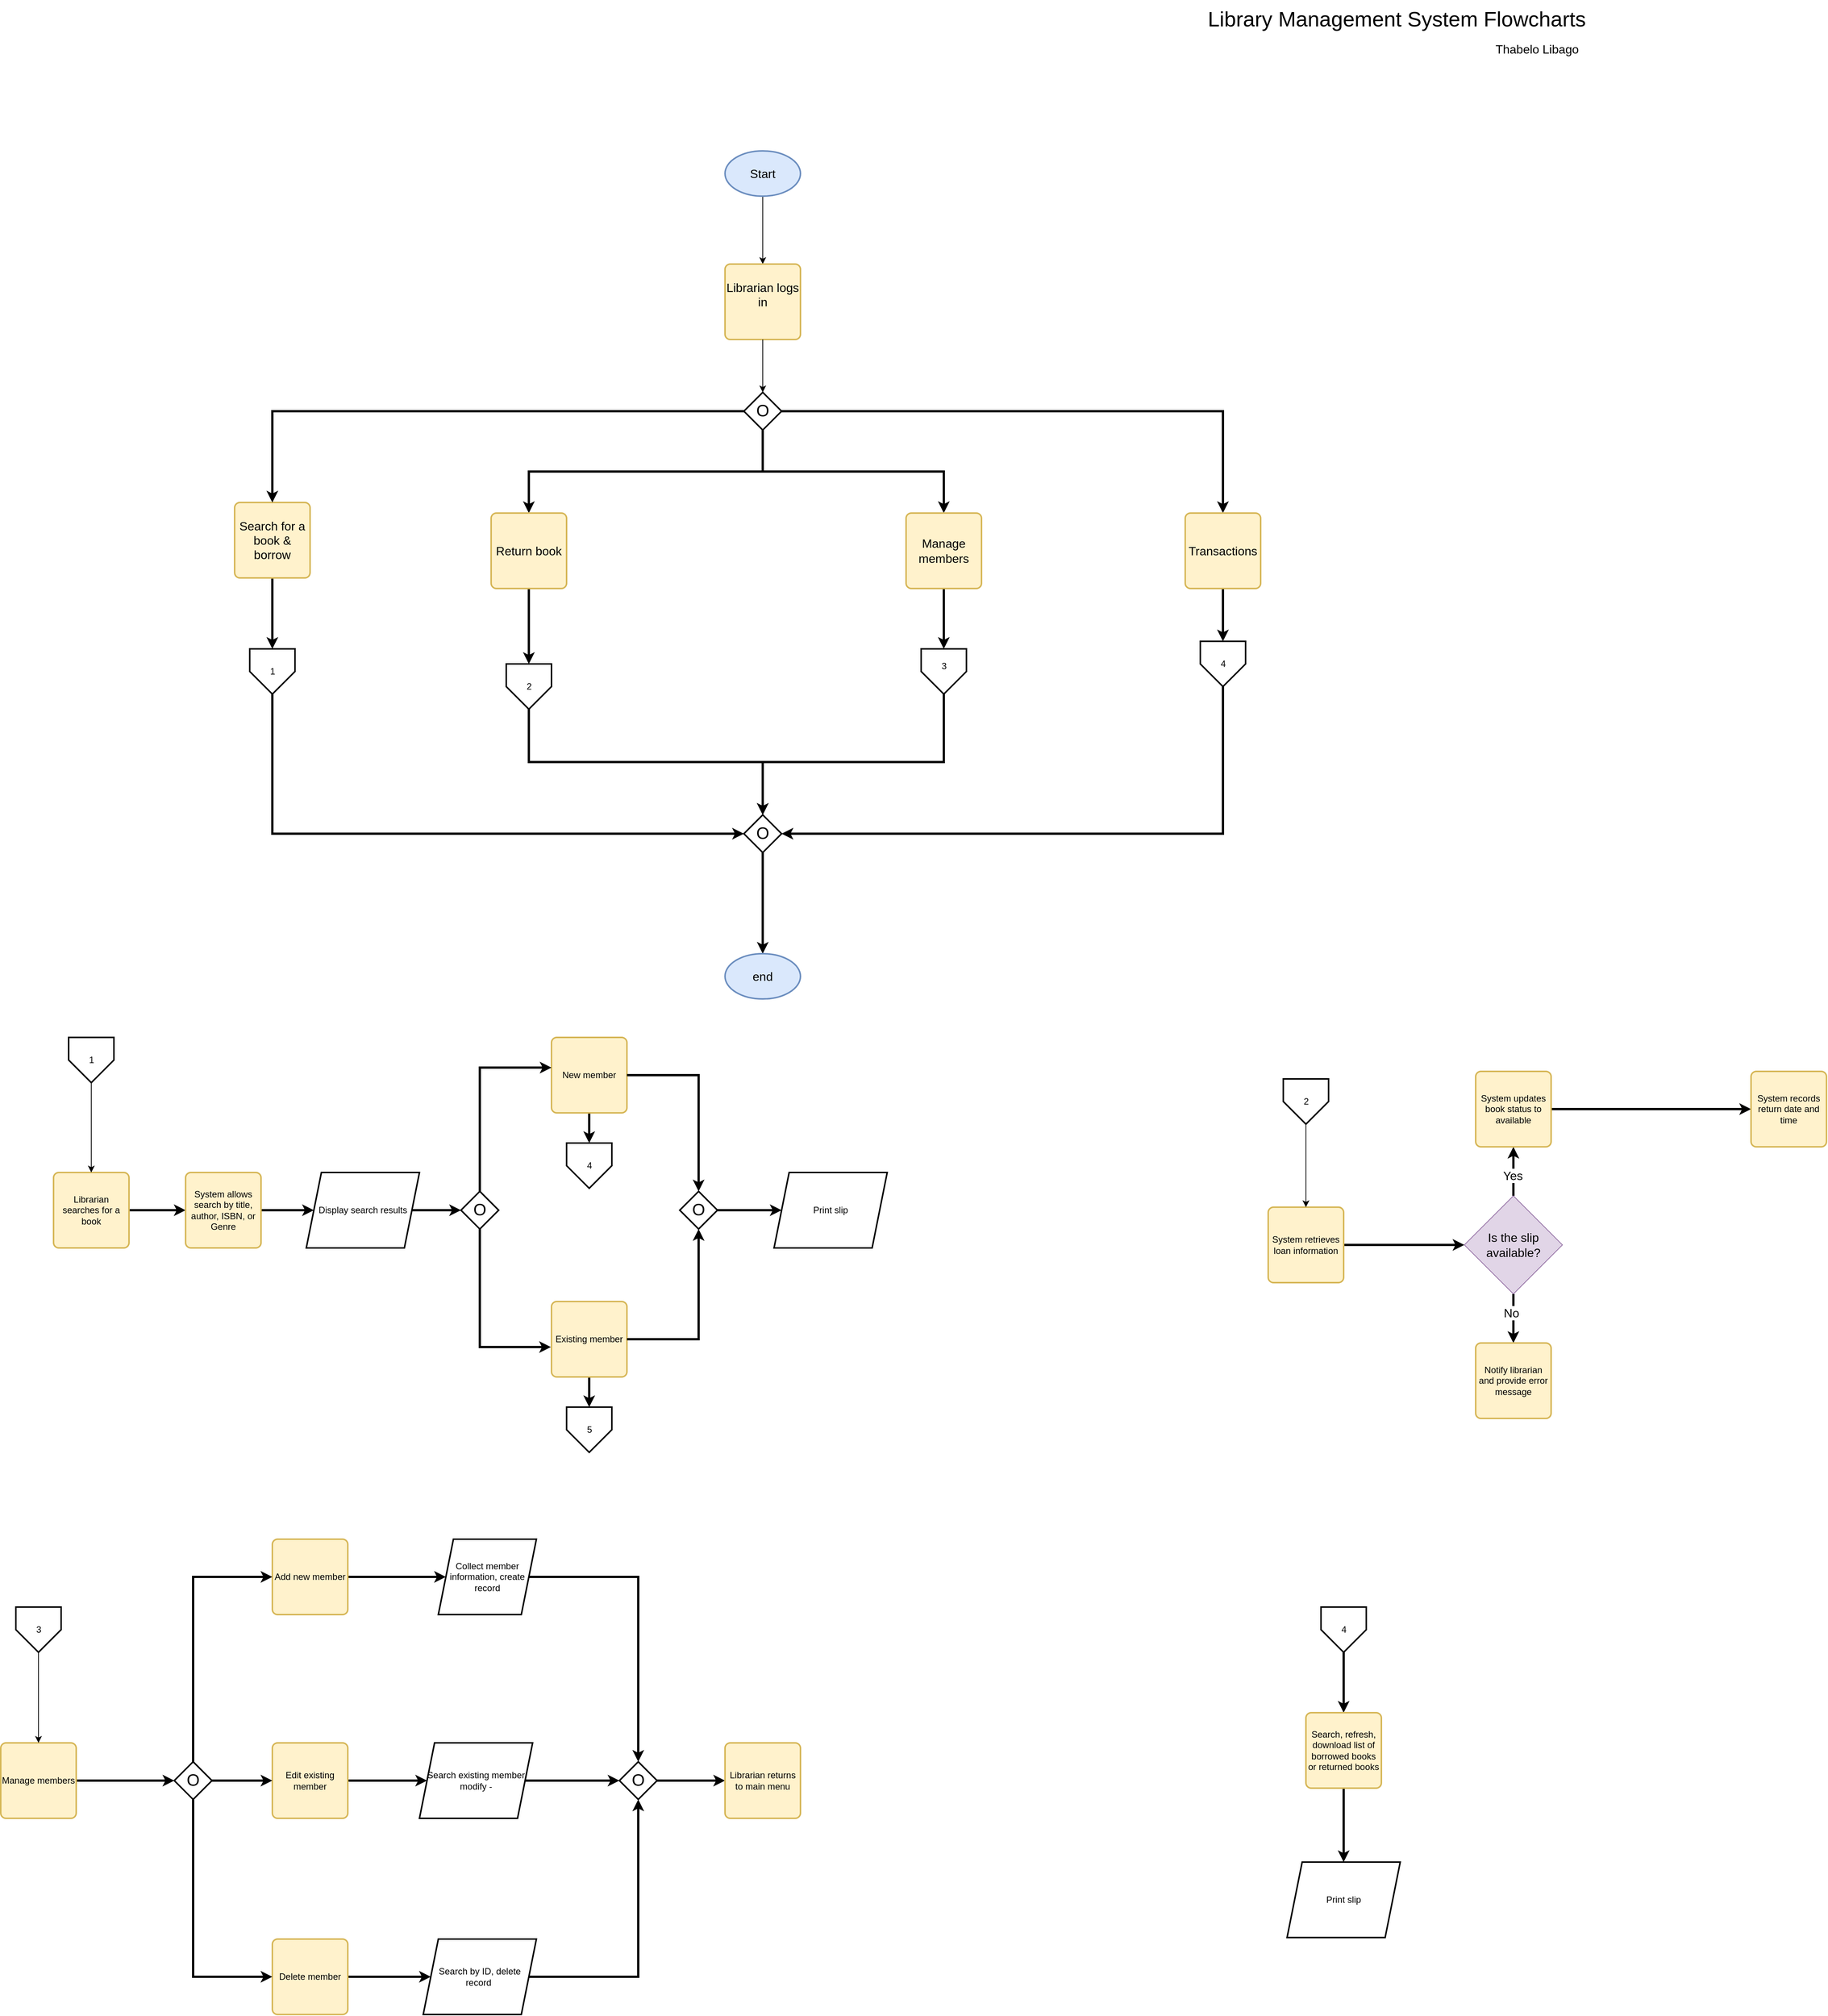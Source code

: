<mxfile version="24.7.17">
  <diagram id="6wMwrOdX8_U5YOTimrak" name="Page-1">
    <mxGraphModel dx="4284" dy="2612" grid="1" gridSize="10" guides="1" tooltips="1" connect="1" arrows="1" fold="1" page="1" pageScale="1" pageWidth="1169" pageHeight="826" math="0" shadow="0">
      <root>
        <mxCell id="0" />
        <mxCell id="1" parent="0" />
        <mxCell id="-dill5MbkQolZMqiE5xy-1" value="&lt;font style=&quot;font-size: 28px;&quot;&gt;Library Management System Flowcharts&lt;/font&gt;" style="text;html=1;align=center;verticalAlign=middle;resizable=0;points=[];autosize=1;strokeColor=none;fillColor=none;" parent="1" vertex="1">
          <mxGeometry x="1740" y="10" width="520" height="50" as="geometry" />
        </mxCell>
        <mxCell id="-dill5MbkQolZMqiE5xy-2" value="&lt;font style=&quot;font-size: 16px;&quot;&gt;Thabelo Libago&lt;/font&gt;" style="text;html=1;align=center;verticalAlign=middle;resizable=0;points=[];autosize=1;strokeColor=none;fillColor=none;" parent="1" vertex="1">
          <mxGeometry x="2121" y="60" width="130" height="30" as="geometry" />
        </mxCell>
        <mxCell id="7udmOQiE3G0HMblS83EQ-46" style="edgeStyle=orthogonalEdgeStyle;rounded=0;orthogonalLoop=1;jettySize=auto;html=1;exitX=0.5;exitY=1;exitDx=0;exitDy=0;entryX=0.5;entryY=0;entryDx=0;entryDy=0;strokeWidth=3;" parent="1" source="-dill5MbkQolZMqiE5xy-4" target="7udmOQiE3G0HMblS83EQ-42" edge="1">
          <mxGeometry relative="1" as="geometry" />
        </mxCell>
        <mxCell id="-dill5MbkQolZMqiE5xy-4" value="&lt;font style=&quot;font-size: 16px;&quot;&gt;Search for a book &amp;amp; borrow&lt;/font&gt;" style="rounded=1;whiteSpace=wrap;html=1;absoluteArcSize=1;arcSize=14;strokeWidth=2;fillColor=#fff2cc;strokeColor=#d6b656;" parent="1" vertex="1">
          <mxGeometry x="460" y="676" width="100" height="100" as="geometry" />
        </mxCell>
        <mxCell id="-dill5MbkQolZMqiE5xy-38" style="edgeStyle=orthogonalEdgeStyle;rounded=0;orthogonalLoop=1;jettySize=auto;html=1;exitX=1;exitY=0.5;exitDx=0;exitDy=0;entryX=0;entryY=0.5;entryDx=0;entryDy=0;strokeWidth=3;" parent="1" source="-dill5MbkQolZMqiE5xy-34" target="-dill5MbkQolZMqiE5xy-37" edge="1">
          <mxGeometry relative="1" as="geometry" />
        </mxCell>
        <mxCell id="-dill5MbkQolZMqiE5xy-34" value="System retrieves loan information" style="rounded=1;whiteSpace=wrap;html=1;absoluteArcSize=1;arcSize=14;strokeWidth=2;fillColor=#fff2cc;strokeColor=#d6b656;" parent="1" vertex="1">
          <mxGeometry x="1830" y="1610" width="100" height="100" as="geometry" />
        </mxCell>
        <mxCell id="-dill5MbkQolZMqiE5xy-42" value="" style="edgeStyle=orthogonalEdgeStyle;rounded=0;orthogonalLoop=1;jettySize=auto;html=1;strokeWidth=3;" parent="1" source="-dill5MbkQolZMqiE5xy-37" target="-dill5MbkQolZMqiE5xy-39" edge="1">
          <mxGeometry relative="1" as="geometry" />
        </mxCell>
        <mxCell id="-dill5MbkQolZMqiE5xy-43" value="&lt;font style=&quot;font-size: 16px;&quot;&gt;Yes&lt;/font&gt;" style="edgeLabel;html=1;align=center;verticalAlign=middle;resizable=0;points=[];" parent="-dill5MbkQolZMqiE5xy-42" vertex="1" connectable="0">
          <mxGeometry x="-0.147" y="1" relative="1" as="geometry">
            <mxPoint as="offset" />
          </mxGeometry>
        </mxCell>
        <mxCell id="-dill5MbkQolZMqiE5xy-48" value="" style="edgeStyle=orthogonalEdgeStyle;rounded=0;orthogonalLoop=1;jettySize=auto;html=1;strokeWidth=3;" parent="1" source="-dill5MbkQolZMqiE5xy-37" target="-dill5MbkQolZMqiE5xy-46" edge="1">
          <mxGeometry relative="1" as="geometry" />
        </mxCell>
        <mxCell id="-dill5MbkQolZMqiE5xy-50" value="&lt;font style=&quot;font-size: 16px;&quot;&gt;No&lt;/font&gt;" style="edgeLabel;html=1;align=center;verticalAlign=middle;resizable=0;points=[];" parent="-dill5MbkQolZMqiE5xy-48" vertex="1" connectable="0">
          <mxGeometry x="-0.241" y="-3" relative="1" as="geometry">
            <mxPoint as="offset" />
          </mxGeometry>
        </mxCell>
        <mxCell id="-dill5MbkQolZMqiE5xy-37" value="&lt;font style=&quot;font-size: 16px;&quot;&gt;Is the slip available?&lt;/font&gt;" style="rhombus;whiteSpace=wrap;html=1;fillColor=#e1d5e7;strokeColor=#9673a6;" parent="1" vertex="1">
          <mxGeometry x="2090" y="1595" width="130" height="130" as="geometry" />
        </mxCell>
        <mxCell id="-dill5MbkQolZMqiE5xy-47" value="" style="edgeStyle=orthogonalEdgeStyle;rounded=0;orthogonalLoop=1;jettySize=auto;html=1;strokeWidth=3;" parent="1" source="-dill5MbkQolZMqiE5xy-39" target="-dill5MbkQolZMqiE5xy-44" edge="1">
          <mxGeometry relative="1" as="geometry" />
        </mxCell>
        <mxCell id="-dill5MbkQolZMqiE5xy-39" value="System updates book status to available" style="rounded=1;whiteSpace=wrap;html=1;absoluteArcSize=1;arcSize=14;strokeWidth=2;fillColor=#fff2cc;strokeColor=#d6b656;" parent="1" vertex="1">
          <mxGeometry x="2105" y="1430" width="100" height="100" as="geometry" />
        </mxCell>
        <mxCell id="-dill5MbkQolZMqiE5xy-44" value="System records return date and time" style="rounded=1;whiteSpace=wrap;html=1;absoluteArcSize=1;arcSize=14;strokeWidth=2;fillColor=#fff2cc;strokeColor=#d6b656;" parent="1" vertex="1">
          <mxGeometry x="2470" y="1430" width="100" height="100" as="geometry" />
        </mxCell>
        <mxCell id="-dill5MbkQolZMqiE5xy-46" value="Notify librarian and provide error message" style="rounded=1;whiteSpace=wrap;html=1;absoluteArcSize=1;arcSize=14;strokeWidth=2;fillColor=#fff2cc;strokeColor=#d6b656;" parent="1" vertex="1">
          <mxGeometry x="2105" y="1790" width="100" height="100" as="geometry" />
        </mxCell>
        <mxCell id="-dill5MbkQolZMqiE5xy-69" value="" style="edgeStyle=orthogonalEdgeStyle;rounded=0;orthogonalLoop=1;jettySize=auto;html=1;strokeWidth=3;" parent="1" source="-dill5MbkQolZMqiE5xy-55" target="-dill5MbkQolZMqiE5xy-68" edge="1">
          <mxGeometry relative="1" as="geometry" />
        </mxCell>
        <mxCell id="-dill5MbkQolZMqiE5xy-55" value="Manage members" style="rounded=1;whiteSpace=wrap;html=1;absoluteArcSize=1;arcSize=14;strokeWidth=2;fillColor=#fff2cc;strokeColor=#d6b656;" parent="1" vertex="1">
          <mxGeometry x="150" y="2320" width="100" height="100" as="geometry" />
        </mxCell>
        <mxCell id="-dill5MbkQolZMqiE5xy-80" style="edgeStyle=orthogonalEdgeStyle;rounded=0;orthogonalLoop=1;jettySize=auto;html=1;exitX=1;exitY=0.5;exitDx=0;exitDy=0;strokeWidth=3;" parent="1" source="-dill5MbkQolZMqiE5xy-64" target="-dill5MbkQolZMqiE5xy-75" edge="1">
          <mxGeometry relative="1" as="geometry" />
        </mxCell>
        <mxCell id="-dill5MbkQolZMqiE5xy-64" value="Add new member" style="rounded=1;whiteSpace=wrap;html=1;absoluteArcSize=1;arcSize=14;strokeWidth=2;fillColor=#fff2cc;strokeColor=#d6b656;" parent="1" vertex="1">
          <mxGeometry x="510" y="2050" width="100" height="100" as="geometry" />
        </mxCell>
        <mxCell id="CKTM6LFui64msya6-bPx-4" value="" style="edgeStyle=orthogonalEdgeStyle;rounded=0;orthogonalLoop=1;jettySize=auto;html=1;strokeWidth=3;" parent="1" source="-dill5MbkQolZMqiE5xy-65" target="-dill5MbkQolZMqiE5xy-77" edge="1">
          <mxGeometry relative="1" as="geometry" />
        </mxCell>
        <mxCell id="-dill5MbkQolZMqiE5xy-65" value="Edit existing member" style="rounded=1;whiteSpace=wrap;html=1;absoluteArcSize=1;arcSize=14;strokeWidth=2;fillColor=#fff2cc;strokeColor=#d6b656;" parent="1" vertex="1">
          <mxGeometry x="510" y="2320" width="100" height="100" as="geometry" />
        </mxCell>
        <mxCell id="CKTM6LFui64msya6-bPx-3" value="" style="edgeStyle=orthogonalEdgeStyle;rounded=0;orthogonalLoop=1;jettySize=auto;html=1;strokeWidth=3;" parent="1" source="-dill5MbkQolZMqiE5xy-66" target="-dill5MbkQolZMqiE5xy-78" edge="1">
          <mxGeometry relative="1" as="geometry" />
        </mxCell>
        <mxCell id="-dill5MbkQolZMqiE5xy-66" value="Delete member" style="rounded=1;whiteSpace=wrap;html=1;absoluteArcSize=1;arcSize=14;strokeWidth=2;fillColor=#fff2cc;strokeColor=#d6b656;" parent="1" vertex="1">
          <mxGeometry x="510" y="2580" width="100" height="100" as="geometry" />
        </mxCell>
        <mxCell id="-dill5MbkQolZMqiE5xy-70" style="edgeStyle=orthogonalEdgeStyle;rounded=0;orthogonalLoop=1;jettySize=auto;html=1;exitX=0.5;exitY=0;exitDx=0;exitDy=0;exitPerimeter=0;entryX=0;entryY=0.5;entryDx=0;entryDy=0;strokeWidth=3;" parent="1" source="-dill5MbkQolZMqiE5xy-68" target="-dill5MbkQolZMqiE5xy-64" edge="1">
          <mxGeometry relative="1" as="geometry" />
        </mxCell>
        <mxCell id="CKTM6LFui64msya6-bPx-1" value="" style="edgeStyle=orthogonalEdgeStyle;rounded=0;orthogonalLoop=1;jettySize=auto;html=1;strokeWidth=3;" parent="1" source="-dill5MbkQolZMqiE5xy-68" target="-dill5MbkQolZMqiE5xy-65" edge="1">
          <mxGeometry relative="1" as="geometry" />
        </mxCell>
        <mxCell id="CKTM6LFui64msya6-bPx-2" style="edgeStyle=orthogonalEdgeStyle;rounded=0;orthogonalLoop=1;jettySize=auto;html=1;exitX=0.5;exitY=1;exitDx=0;exitDy=0;exitPerimeter=0;entryX=0;entryY=0.5;entryDx=0;entryDy=0;strokeWidth=3;" parent="1" source="-dill5MbkQolZMqiE5xy-68" target="-dill5MbkQolZMqiE5xy-66" edge="1">
          <mxGeometry relative="1" as="geometry" />
        </mxCell>
        <mxCell id="-dill5MbkQolZMqiE5xy-68" value="&lt;span style=&quot;font-size: 22px;&quot;&gt;O&lt;/span&gt;" style="strokeWidth=2;html=1;shape=mxgraph.flowchart.decision;whiteSpace=wrap;" parent="1" vertex="1">
          <mxGeometry x="380" y="2345" width="50" height="50" as="geometry" />
        </mxCell>
        <mxCell id="-dill5MbkQolZMqiE5xy-85" style="edgeStyle=orthogonalEdgeStyle;rounded=0;orthogonalLoop=1;jettySize=auto;html=1;exitX=1;exitY=0.5;exitDx=0;exitDy=0;strokeWidth=3;" parent="1" source="-dill5MbkQolZMqiE5xy-75" target="-dill5MbkQolZMqiE5xy-84" edge="1">
          <mxGeometry relative="1" as="geometry" />
        </mxCell>
        <mxCell id="-dill5MbkQolZMqiE5xy-75" value="Collect member information, create record" style="shape=parallelogram;perimeter=parallelogramPerimeter;whiteSpace=wrap;html=1;fixedSize=1;strokeWidth=2;" parent="1" vertex="1">
          <mxGeometry x="730" y="2050" width="130" height="100" as="geometry" />
        </mxCell>
        <mxCell id="CKTM6LFui64msya6-bPx-5" value="" style="edgeStyle=orthogonalEdgeStyle;rounded=0;orthogonalLoop=1;jettySize=auto;html=1;strokeWidth=3;" parent="1" source="-dill5MbkQolZMqiE5xy-77" target="-dill5MbkQolZMqiE5xy-84" edge="1">
          <mxGeometry relative="1" as="geometry" />
        </mxCell>
        <mxCell id="-dill5MbkQolZMqiE5xy-77" value="Search existing member modify -" style="shape=parallelogram;perimeter=parallelogramPerimeter;whiteSpace=wrap;html=1;fixedSize=1;strokeWidth=2;" parent="1" vertex="1">
          <mxGeometry x="705" y="2320" width="150" height="100" as="geometry" />
        </mxCell>
        <mxCell id="-dill5MbkQolZMqiE5xy-78" value="&lt;br&gt; Search by ID, delete record&amp;nbsp;&lt;div&gt;&lt;br/&gt;&lt;/div&gt;" style="shape=parallelogram;perimeter=parallelogramPerimeter;whiteSpace=wrap;html=1;fixedSize=1;strokeWidth=2;" parent="1" vertex="1">
          <mxGeometry x="710" y="2580" width="150" height="100" as="geometry" />
        </mxCell>
        <mxCell id="CKTM6LFui64msya6-bPx-6" value="" style="edgeStyle=orthogonalEdgeStyle;rounded=0;orthogonalLoop=1;jettySize=auto;html=1;strokeWidth=3;" parent="1" source="-dill5MbkQolZMqiE5xy-84" target="-dill5MbkQolZMqiE5xy-91" edge="1">
          <mxGeometry relative="1" as="geometry" />
        </mxCell>
        <mxCell id="-dill5MbkQolZMqiE5xy-84" value="&lt;span style=&quot;font-size: 22px;&quot;&gt;O&lt;/span&gt;" style="strokeWidth=2;html=1;shape=mxgraph.flowchart.decision;whiteSpace=wrap;" parent="1" vertex="1">
          <mxGeometry x="970" y="2345" width="50" height="50" as="geometry" />
        </mxCell>
        <mxCell id="-dill5MbkQolZMqiE5xy-88" style="edgeStyle=orthogonalEdgeStyle;rounded=0;orthogonalLoop=1;jettySize=auto;html=1;exitX=1;exitY=0.5;exitDx=0;exitDy=0;entryX=0.5;entryY=1;entryDx=0;entryDy=0;entryPerimeter=0;strokeWidth=3;" parent="1" source="-dill5MbkQolZMqiE5xy-78" target="-dill5MbkQolZMqiE5xy-84" edge="1">
          <mxGeometry relative="1" as="geometry" />
        </mxCell>
        <mxCell id="-dill5MbkQolZMqiE5xy-91" value="Librarian returns to main menu" style="rounded=1;whiteSpace=wrap;html=1;absoluteArcSize=1;arcSize=14;strokeWidth=2;fillColor=#fff2cc;strokeColor=#d6b656;" parent="1" vertex="1">
          <mxGeometry x="1110" y="2320" width="100" height="100" as="geometry" />
        </mxCell>
        <mxCell id="-dill5MbkQolZMqiE5xy-114" style="edgeStyle=orthogonalEdgeStyle;rounded=0;orthogonalLoop=1;jettySize=auto;html=1;exitX=1;exitY=0.5;exitDx=0;exitDy=0;strokeWidth=3;" parent="1" source="-dill5MbkQolZMqiE5xy-99" target="-dill5MbkQolZMqiE5xy-101" edge="1">
          <mxGeometry relative="1" as="geometry" />
        </mxCell>
        <mxCell id="-dill5MbkQolZMqiE5xy-99" value="Librarian searches for a book" style="rounded=1;whiteSpace=wrap;html=1;absoluteArcSize=1;arcSize=14;strokeWidth=2;fillColor=#fff2cc;strokeColor=#d6b656;" parent="1" vertex="1">
          <mxGeometry x="220" y="1564" width="100" height="100" as="geometry" />
        </mxCell>
        <mxCell id="LnAWGriIQRCtSxXzHAF4-1" value="" style="edgeStyle=orthogonalEdgeStyle;rounded=0;orthogonalLoop=1;jettySize=auto;html=1;strokeWidth=3;" parent="1" source="-dill5MbkQolZMqiE5xy-101" target="-dill5MbkQolZMqiE5xy-106" edge="1">
          <mxGeometry relative="1" as="geometry" />
        </mxCell>
        <mxCell id="-dill5MbkQolZMqiE5xy-101" value="System allows search by title, author, ISBN, or Genre" style="rounded=1;whiteSpace=wrap;html=1;absoluteArcSize=1;arcSize=14;strokeWidth=2;fillColor=#fff2cc;strokeColor=#d6b656;" parent="1" vertex="1">
          <mxGeometry x="395" y="1564" width="100" height="100" as="geometry" />
        </mxCell>
        <mxCell id="V7tIzBUUKWDhLe9ezu4e-1" value="" style="edgeStyle=orthogonalEdgeStyle;rounded=0;orthogonalLoop=1;jettySize=auto;html=1;strokeWidth=3;" parent="1" source="-dill5MbkQolZMqiE5xy-106" target="LnAWGriIQRCtSxXzHAF4-6" edge="1">
          <mxGeometry relative="1" as="geometry" />
        </mxCell>
        <mxCell id="-dill5MbkQolZMqiE5xy-106" value="&lt;div&gt;Display search results&lt;/div&gt;" style="shape=parallelogram;perimeter=parallelogramPerimeter;whiteSpace=wrap;html=1;fixedSize=1;strokeWidth=2;" parent="1" vertex="1">
          <mxGeometry x="555" y="1564" width="150" height="100" as="geometry" />
        </mxCell>
        <mxCell id="7udmOQiE3G0HMblS83EQ-21" style="edgeStyle=orthogonalEdgeStyle;rounded=0;orthogonalLoop=1;jettySize=auto;html=1;exitX=0.5;exitY=1;exitDx=0;exitDy=0;exitPerimeter=0;entryX=0.5;entryY=0;entryDx=0;entryDy=0;" parent="1" source="7udmOQiE3G0HMblS83EQ-1" target="7udmOQiE3G0HMblS83EQ-2" edge="1">
          <mxGeometry relative="1" as="geometry" />
        </mxCell>
        <mxCell id="7udmOQiE3G0HMblS83EQ-1" value="&lt;font style=&quot;font-size: 16px;&quot;&gt;Start&lt;/font&gt;" style="strokeWidth=2;html=1;shape=mxgraph.flowchart.start_1;whiteSpace=wrap;fillColor=#dae8fc;strokeColor=#6c8ebf;" parent="1" vertex="1">
          <mxGeometry x="1110" y="210" width="100" height="60" as="geometry" />
        </mxCell>
        <mxCell id="7udmOQiE3G0HMblS83EQ-2" value="&lt;span style=&quot;font-size: 16px;&quot;&gt;Librarian logs in&lt;/span&gt;&lt;div&gt;&lt;span style=&quot;font-size: 16px;&quot;&gt;&lt;br&gt;&lt;/span&gt;&lt;/div&gt;" style="rounded=1;whiteSpace=wrap;html=1;absoluteArcSize=1;arcSize=14;strokeWidth=2;fillColor=#fff2cc;strokeColor=#d6b656;" parent="1" vertex="1">
          <mxGeometry x="1110" y="360" width="100" height="100" as="geometry" />
        </mxCell>
        <mxCell id="7udmOQiE3G0HMblS83EQ-6" style="edgeStyle=orthogonalEdgeStyle;rounded=0;orthogonalLoop=1;jettySize=auto;html=1;exitX=0;exitY=0.5;exitDx=0;exitDy=0;exitPerimeter=0;entryX=0.5;entryY=0;entryDx=0;entryDy=0;strokeWidth=3;" parent="1" source="7udmOQiE3G0HMblS83EQ-3" target="-dill5MbkQolZMqiE5xy-4" edge="1">
          <mxGeometry relative="1" as="geometry" />
        </mxCell>
        <mxCell id="GMf_6AteKNeZDSb7Da4l-2" style="edgeStyle=orthogonalEdgeStyle;rounded=0;orthogonalLoop=1;jettySize=auto;html=1;exitX=0.5;exitY=1;exitDx=0;exitDy=0;exitPerimeter=0;entryX=0.5;entryY=0;entryDx=0;entryDy=0;strokeWidth=3;" parent="1" source="7udmOQiE3G0HMblS83EQ-3" target="7udmOQiE3G0HMblS83EQ-15" edge="1">
          <mxGeometry relative="1" as="geometry" />
        </mxCell>
        <mxCell id="GMf_6AteKNeZDSb7Da4l-3" style="edgeStyle=orthogonalEdgeStyle;rounded=0;orthogonalLoop=1;jettySize=auto;html=1;exitX=0.5;exitY=1;exitDx=0;exitDy=0;exitPerimeter=0;entryX=0.5;entryY=0;entryDx=0;entryDy=0;strokeWidth=3;" parent="1" source="7udmOQiE3G0HMblS83EQ-3" target="7udmOQiE3G0HMblS83EQ-16" edge="1">
          <mxGeometry relative="1" as="geometry" />
        </mxCell>
        <mxCell id="CvKniltinrUZ1ZfXwwQX-2" style="edgeStyle=orthogonalEdgeStyle;rounded=0;orthogonalLoop=1;jettySize=auto;html=1;exitX=1;exitY=0.5;exitDx=0;exitDy=0;exitPerimeter=0;entryX=0.5;entryY=0;entryDx=0;entryDy=0;strokeWidth=3;" edge="1" parent="1" source="7udmOQiE3G0HMblS83EQ-3" target="CvKniltinrUZ1ZfXwwQX-1">
          <mxGeometry relative="1" as="geometry" />
        </mxCell>
        <mxCell id="7udmOQiE3G0HMblS83EQ-3" value="&lt;span style=&quot;font-size: 22px;&quot;&gt;O&lt;/span&gt;" style="strokeWidth=2;html=1;shape=mxgraph.flowchart.decision;whiteSpace=wrap;" parent="1" vertex="1">
          <mxGeometry x="1135" y="530" width="50" height="50" as="geometry" />
        </mxCell>
        <mxCell id="GMf_6AteKNeZDSb7Da4l-4" style="edgeStyle=orthogonalEdgeStyle;rounded=0;orthogonalLoop=1;jettySize=auto;html=1;exitX=0.5;exitY=1;exitDx=0;exitDy=0;entryX=0.5;entryY=0;entryDx=0;entryDy=0;strokeWidth=3;" parent="1" source="7udmOQiE3G0HMblS83EQ-15" target="7udmOQiE3G0HMblS83EQ-43" edge="1">
          <mxGeometry relative="1" as="geometry" />
        </mxCell>
        <mxCell id="7udmOQiE3G0HMblS83EQ-15" value="&lt;span style=&quot;font-size: 16px;&quot;&gt;Return book&lt;/span&gt;" style="rounded=1;whiteSpace=wrap;html=1;absoluteArcSize=1;arcSize=14;strokeWidth=2;fillColor=#fff2cc;strokeColor=#d6b656;" parent="1" vertex="1">
          <mxGeometry x="800" y="690" width="100" height="100" as="geometry" />
        </mxCell>
        <mxCell id="GMf_6AteKNeZDSb7Da4l-6" style="edgeStyle=orthogonalEdgeStyle;rounded=0;orthogonalLoop=1;jettySize=auto;html=1;exitX=0.5;exitY=1;exitDx=0;exitDy=0;entryX=0.5;entryY=0;entryDx=0;entryDy=0;strokeWidth=3;" parent="1" source="7udmOQiE3G0HMblS83EQ-16" target="7udmOQiE3G0HMblS83EQ-45" edge="1">
          <mxGeometry relative="1" as="geometry" />
        </mxCell>
        <mxCell id="7udmOQiE3G0HMblS83EQ-16" value="&lt;span style=&quot;font-size: 16px;&quot;&gt;Manage members&lt;/span&gt;" style="rounded=1;whiteSpace=wrap;html=1;absoluteArcSize=1;arcSize=14;strokeWidth=2;fillColor=#fff2cc;strokeColor=#d6b656;" parent="1" vertex="1">
          <mxGeometry x="1350" y="690" width="100" height="100" as="geometry" />
        </mxCell>
        <mxCell id="7udmOQiE3G0HMblS83EQ-22" style="edgeStyle=orthogonalEdgeStyle;rounded=0;orthogonalLoop=1;jettySize=auto;html=1;exitX=0.5;exitY=1;exitDx=0;exitDy=0;entryX=0.5;entryY=0;entryDx=0;entryDy=0;entryPerimeter=0;" parent="1" source="7udmOQiE3G0HMblS83EQ-2" target="7udmOQiE3G0HMblS83EQ-3" edge="1">
          <mxGeometry relative="1" as="geometry" />
        </mxCell>
        <mxCell id="7udmOQiE3G0HMblS83EQ-66" style="edgeStyle=orthogonalEdgeStyle;rounded=0;orthogonalLoop=1;jettySize=auto;html=1;exitX=0.5;exitY=1;exitDx=0;exitDy=0;exitPerimeter=0;strokeWidth=3;" parent="1" source="7udmOQiE3G0HMblS83EQ-32" target="7udmOQiE3G0HMblS83EQ-65" edge="1">
          <mxGeometry relative="1" as="geometry" />
        </mxCell>
        <mxCell id="7udmOQiE3G0HMblS83EQ-32" value="&lt;span style=&quot;font-size: 22px;&quot;&gt;O&lt;/span&gt;" style="strokeWidth=2;html=1;shape=mxgraph.flowchart.decision;whiteSpace=wrap;" parent="1" vertex="1">
          <mxGeometry x="1135" y="1090" width="50" height="50" as="geometry" />
        </mxCell>
        <mxCell id="7udmOQiE3G0HMblS83EQ-42" value="1" style="verticalLabelPosition=middle;verticalAlign=middle;html=1;shape=offPageConnector;rounded=0;size=0.5;strokeWidth=2;labelPosition=center;align=center;" parent="1" vertex="1">
          <mxGeometry x="480" y="870" width="60" height="60" as="geometry" />
        </mxCell>
        <mxCell id="7udmOQiE3G0HMblS83EQ-43" value="2" style="verticalLabelPosition=middle;verticalAlign=middle;html=1;shape=offPageConnector;rounded=0;size=0.5;strokeWidth=2;labelPosition=center;align=center;" parent="1" vertex="1">
          <mxGeometry x="820" y="890" width="60" height="60" as="geometry" />
        </mxCell>
        <mxCell id="7udmOQiE3G0HMblS83EQ-45" value="3&lt;div&gt;&lt;br&gt;&lt;/div&gt;" style="verticalLabelPosition=middle;verticalAlign=middle;html=1;shape=offPageConnector;rounded=0;size=0.5;strokeWidth=2;labelPosition=center;align=center;" parent="1" vertex="1">
          <mxGeometry x="1370" y="870" width="60" height="60" as="geometry" />
        </mxCell>
        <mxCell id="7udmOQiE3G0HMblS83EQ-50" style="edgeStyle=orthogonalEdgeStyle;rounded=0;orthogonalLoop=1;jettySize=auto;html=1;exitX=0.5;exitY=1;exitDx=0;exitDy=0;entryX=0;entryY=0.5;entryDx=0;entryDy=0;entryPerimeter=0;strokeWidth=3;" parent="1" source="7udmOQiE3G0HMblS83EQ-42" target="7udmOQiE3G0HMblS83EQ-32" edge="1">
          <mxGeometry relative="1" as="geometry" />
        </mxCell>
        <mxCell id="7udmOQiE3G0HMblS83EQ-57" value="" style="edgeStyle=orthogonalEdgeStyle;rounded=0;orthogonalLoop=1;jettySize=auto;html=1;" parent="1" source="7udmOQiE3G0HMblS83EQ-54" target="-dill5MbkQolZMqiE5xy-99" edge="1">
          <mxGeometry relative="1" as="geometry" />
        </mxCell>
        <mxCell id="7udmOQiE3G0HMblS83EQ-54" value="1" style="verticalLabelPosition=middle;verticalAlign=middle;html=1;shape=offPageConnector;rounded=0;size=0.5;strokeWidth=2;labelPosition=center;align=center;" parent="1" vertex="1">
          <mxGeometry x="240" y="1385" width="60" height="60" as="geometry" />
        </mxCell>
        <mxCell id="7udmOQiE3G0HMblS83EQ-59" style="edgeStyle=orthogonalEdgeStyle;rounded=0;orthogonalLoop=1;jettySize=auto;html=1;exitX=0.5;exitY=1;exitDx=0;exitDy=0;entryX=0.5;entryY=0;entryDx=0;entryDy=0;" parent="1" source="7udmOQiE3G0HMblS83EQ-58" target="-dill5MbkQolZMqiE5xy-55" edge="1">
          <mxGeometry relative="1" as="geometry" />
        </mxCell>
        <mxCell id="7udmOQiE3G0HMblS83EQ-58" value="3" style="verticalLabelPosition=middle;verticalAlign=middle;html=1;shape=offPageConnector;rounded=0;size=0.5;strokeWidth=2;labelPosition=center;align=center;" parent="1" vertex="1">
          <mxGeometry x="170" y="2140" width="60" height="60" as="geometry" />
        </mxCell>
        <mxCell id="7udmOQiE3G0HMblS83EQ-64" value="" style="edgeStyle=orthogonalEdgeStyle;rounded=0;orthogonalLoop=1;jettySize=auto;html=1;" parent="1" source="7udmOQiE3G0HMblS83EQ-60" target="-dill5MbkQolZMqiE5xy-34" edge="1">
          <mxGeometry relative="1" as="geometry" />
        </mxCell>
        <mxCell id="7udmOQiE3G0HMblS83EQ-60" value="2" style="verticalLabelPosition=middle;verticalAlign=middle;html=1;shape=offPageConnector;rounded=0;size=0.5;strokeWidth=2;labelPosition=center;align=center;" parent="1" vertex="1">
          <mxGeometry x="1850" y="1440" width="60" height="60" as="geometry" />
        </mxCell>
        <mxCell id="7udmOQiE3G0HMblS83EQ-65" value="&lt;span style=&quot;font-size: 16px;&quot;&gt;end&lt;/span&gt;" style="strokeWidth=2;html=1;shape=mxgraph.flowchart.start_1;whiteSpace=wrap;fillColor=#dae8fc;strokeColor=#6c8ebf;" parent="1" vertex="1">
          <mxGeometry x="1110" y="1274" width="100" height="60" as="geometry" />
        </mxCell>
        <mxCell id="GMf_6AteKNeZDSb7Da4l-5" style="edgeStyle=orthogonalEdgeStyle;rounded=0;orthogonalLoop=1;jettySize=auto;html=1;exitX=0.5;exitY=1;exitDx=0;exitDy=0;entryX=0.5;entryY=0;entryDx=0;entryDy=0;entryPerimeter=0;strokeWidth=3;" parent="1" source="7udmOQiE3G0HMblS83EQ-43" target="7udmOQiE3G0HMblS83EQ-32" edge="1">
          <mxGeometry relative="1" as="geometry">
            <Array as="points">
              <mxPoint x="850" y="1020" />
              <mxPoint x="1160" y="1020" />
            </Array>
          </mxGeometry>
        </mxCell>
        <mxCell id="LnAWGriIQRCtSxXzHAF4-11" value="" style="edgeStyle=orthogonalEdgeStyle;rounded=0;orthogonalLoop=1;jettySize=auto;html=1;strokeWidth=3;" parent="1" source="LnAWGriIQRCtSxXzHAF4-3" target="LnAWGriIQRCtSxXzHAF4-5" edge="1">
          <mxGeometry relative="1" as="geometry" />
        </mxCell>
        <mxCell id="LnAWGriIQRCtSxXzHAF4-3" value="New member" style="rounded=1;whiteSpace=wrap;html=1;absoluteArcSize=1;arcSize=14;strokeWidth=2;fillColor=#fff2cc;strokeColor=#d6b656;" parent="1" vertex="1">
          <mxGeometry x="880" y="1385" width="100" height="100" as="geometry" />
        </mxCell>
        <mxCell id="LnAWGriIQRCtSxXzHAF4-14" value="" style="edgeStyle=orthogonalEdgeStyle;rounded=0;orthogonalLoop=1;jettySize=auto;html=1;strokeWidth=3;" parent="1" source="LnAWGriIQRCtSxXzHAF4-4" target="LnAWGriIQRCtSxXzHAF4-8" edge="1">
          <mxGeometry relative="1" as="geometry" />
        </mxCell>
        <mxCell id="LnAWGriIQRCtSxXzHAF4-4" value="Existing member" style="rounded=1;whiteSpace=wrap;html=1;absoluteArcSize=1;arcSize=14;strokeWidth=2;fillColor=#fff2cc;strokeColor=#d6b656;" parent="1" vertex="1">
          <mxGeometry x="880" y="1735" width="100" height="100" as="geometry" />
        </mxCell>
        <mxCell id="LnAWGriIQRCtSxXzHAF4-5" value="4" style="verticalLabelPosition=middle;verticalAlign=middle;html=1;shape=offPageConnector;rounded=0;size=0.5;strokeWidth=2;labelPosition=center;align=center;" parent="1" vertex="1">
          <mxGeometry x="900" y="1525" width="60" height="60" as="geometry" />
        </mxCell>
        <mxCell id="LnAWGriIQRCtSxXzHAF4-6" value="&lt;span style=&quot;font-size: 22px;&quot;&gt;O&lt;/span&gt;" style="strokeWidth=2;html=1;shape=mxgraph.flowchart.decision;whiteSpace=wrap;" parent="1" vertex="1">
          <mxGeometry x="760" y="1589" width="50" height="50" as="geometry" />
        </mxCell>
        <mxCell id="LnAWGriIQRCtSxXzHAF4-18" value="" style="edgeStyle=orthogonalEdgeStyle;rounded=0;orthogonalLoop=1;jettySize=auto;html=1;strokeWidth=3;" parent="1" source="LnAWGriIQRCtSxXzHAF4-7" target="LnAWGriIQRCtSxXzHAF4-17" edge="1">
          <mxGeometry relative="1" as="geometry" />
        </mxCell>
        <mxCell id="LnAWGriIQRCtSxXzHAF4-7" value="&lt;span style=&quot;font-size: 22px;&quot;&gt;O&lt;/span&gt;" style="strokeWidth=2;html=1;shape=mxgraph.flowchart.decision;whiteSpace=wrap;" parent="1" vertex="1">
          <mxGeometry x="1050" y="1589" width="50" height="50" as="geometry" />
        </mxCell>
        <mxCell id="LnAWGriIQRCtSxXzHAF4-8" value="5" style="verticalLabelPosition=middle;verticalAlign=middle;html=1;shape=offPageConnector;rounded=0;size=0.5;strokeWidth=2;labelPosition=center;align=center;" parent="1" vertex="1">
          <mxGeometry x="900" y="1875" width="60" height="60" as="geometry" />
        </mxCell>
        <mxCell id="LnAWGriIQRCtSxXzHAF4-10" style="edgeStyle=orthogonalEdgeStyle;rounded=0;orthogonalLoop=1;jettySize=auto;html=1;exitX=0.5;exitY=0;exitDx=0;exitDy=0;exitPerimeter=0;entryX=0;entryY=0.4;entryDx=0;entryDy=0;entryPerimeter=0;strokeWidth=3;" parent="1" source="LnAWGriIQRCtSxXzHAF4-6" target="LnAWGriIQRCtSxXzHAF4-3" edge="1">
          <mxGeometry relative="1" as="geometry" />
        </mxCell>
        <mxCell id="LnAWGriIQRCtSxXzHAF4-12" style="edgeStyle=orthogonalEdgeStyle;rounded=0;orthogonalLoop=1;jettySize=auto;html=1;exitX=1;exitY=0.5;exitDx=0;exitDy=0;entryX=0.5;entryY=0;entryDx=0;entryDy=0;entryPerimeter=0;strokeWidth=3;" parent="1" source="LnAWGriIQRCtSxXzHAF4-3" target="LnAWGriIQRCtSxXzHAF4-7" edge="1">
          <mxGeometry relative="1" as="geometry" />
        </mxCell>
        <mxCell id="LnAWGriIQRCtSxXzHAF4-13" style="edgeStyle=orthogonalEdgeStyle;rounded=0;orthogonalLoop=1;jettySize=auto;html=1;exitX=0.5;exitY=1;exitDx=0;exitDy=0;exitPerimeter=0;entryX=-0.008;entryY=0.604;entryDx=0;entryDy=0;entryPerimeter=0;strokeWidth=3;" parent="1" source="LnAWGriIQRCtSxXzHAF4-6" target="LnAWGriIQRCtSxXzHAF4-4" edge="1">
          <mxGeometry relative="1" as="geometry" />
        </mxCell>
        <mxCell id="LnAWGriIQRCtSxXzHAF4-15" style="edgeStyle=orthogonalEdgeStyle;rounded=0;orthogonalLoop=1;jettySize=auto;html=1;exitX=1;exitY=0.5;exitDx=0;exitDy=0;entryX=0.5;entryY=1;entryDx=0;entryDy=0;entryPerimeter=0;strokeWidth=3;" parent="1" source="LnAWGriIQRCtSxXzHAF4-4" target="LnAWGriIQRCtSxXzHAF4-7" edge="1">
          <mxGeometry relative="1" as="geometry" />
        </mxCell>
        <mxCell id="LnAWGriIQRCtSxXzHAF4-17" value="Print slip" style="shape=parallelogram;perimeter=parallelogramPerimeter;whiteSpace=wrap;html=1;fixedSize=1;strokeWidth=2;" parent="1" vertex="1">
          <mxGeometry x="1175" y="1564" width="150" height="100" as="geometry" />
        </mxCell>
        <mxCell id="CvKniltinrUZ1ZfXwwQX-5" value="" style="edgeStyle=orthogonalEdgeStyle;rounded=0;orthogonalLoop=1;jettySize=auto;html=1;strokeWidth=3;" edge="1" parent="1" source="CvKniltinrUZ1ZfXwwQX-1" target="CvKniltinrUZ1ZfXwwQX-3">
          <mxGeometry relative="1" as="geometry" />
        </mxCell>
        <mxCell id="CvKniltinrUZ1ZfXwwQX-1" value="&lt;span style=&quot;font-size: 16px;&quot;&gt;Transactions&lt;/span&gt;" style="rounded=1;whiteSpace=wrap;html=1;absoluteArcSize=1;arcSize=14;strokeWidth=2;fillColor=#fff2cc;strokeColor=#d6b656;" vertex="1" parent="1">
          <mxGeometry x="1720" y="690" width="100" height="100" as="geometry" />
        </mxCell>
        <mxCell id="CvKniltinrUZ1ZfXwwQX-3" value="&lt;div&gt;4&lt;/div&gt;" style="verticalLabelPosition=middle;verticalAlign=middle;html=1;shape=offPageConnector;rounded=0;size=0.5;strokeWidth=2;labelPosition=center;align=center;" vertex="1" parent="1">
          <mxGeometry x="1740" y="860" width="60" height="60" as="geometry" />
        </mxCell>
        <mxCell id="CvKniltinrUZ1ZfXwwQX-7" style="edgeStyle=orthogonalEdgeStyle;rounded=0;orthogonalLoop=1;jettySize=auto;html=1;exitX=0.5;exitY=1;exitDx=0;exitDy=0;entryX=0.5;entryY=0;entryDx=0;entryDy=0;entryPerimeter=0;strokeWidth=3;" edge="1" parent="1" source="7udmOQiE3G0HMblS83EQ-45" target="7udmOQiE3G0HMblS83EQ-32">
          <mxGeometry relative="1" as="geometry">
            <Array as="points">
              <mxPoint x="1400" y="1020" />
              <mxPoint x="1160" y="1020" />
            </Array>
          </mxGeometry>
        </mxCell>
        <mxCell id="CvKniltinrUZ1ZfXwwQX-9" style="edgeStyle=orthogonalEdgeStyle;rounded=0;orthogonalLoop=1;jettySize=auto;html=1;exitX=0.5;exitY=1;exitDx=0;exitDy=0;entryX=1;entryY=0.5;entryDx=0;entryDy=0;entryPerimeter=0;strokeWidth=3;" edge="1" parent="1" source="CvKniltinrUZ1ZfXwwQX-3" target="7udmOQiE3G0HMblS83EQ-32">
          <mxGeometry relative="1" as="geometry" />
        </mxCell>
        <mxCell id="CvKniltinrUZ1ZfXwwQX-12" value="" style="edgeStyle=orthogonalEdgeStyle;rounded=0;orthogonalLoop=1;jettySize=auto;html=1;strokeWidth=3;" edge="1" parent="1" source="CvKniltinrUZ1ZfXwwQX-10" target="CvKniltinrUZ1ZfXwwQX-11">
          <mxGeometry relative="1" as="geometry" />
        </mxCell>
        <mxCell id="CvKniltinrUZ1ZfXwwQX-10" value="4" style="verticalLabelPosition=middle;verticalAlign=middle;html=1;shape=offPageConnector;rounded=0;size=0.5;strokeWidth=2;labelPosition=center;align=center;" vertex="1" parent="1">
          <mxGeometry x="1900" y="2140" width="60" height="60" as="geometry" />
        </mxCell>
        <mxCell id="CvKniltinrUZ1ZfXwwQX-14" value="" style="edgeStyle=orthogonalEdgeStyle;rounded=0;orthogonalLoop=1;jettySize=auto;html=1;strokeWidth=3;" edge="1" parent="1" source="CvKniltinrUZ1ZfXwwQX-11" target="CvKniltinrUZ1ZfXwwQX-13">
          <mxGeometry relative="1" as="geometry" />
        </mxCell>
        <mxCell id="CvKniltinrUZ1ZfXwwQX-11" value="Search, refresh, download list of borrowed books or returned books" style="rounded=1;whiteSpace=wrap;html=1;absoluteArcSize=1;arcSize=14;strokeWidth=2;fillColor=#fff2cc;strokeColor=#d6b656;" vertex="1" parent="1">
          <mxGeometry x="1880" y="2280" width="100" height="100" as="geometry" />
        </mxCell>
        <mxCell id="CvKniltinrUZ1ZfXwwQX-13" value="Print slip" style="shape=parallelogram;perimeter=parallelogramPerimeter;whiteSpace=wrap;html=1;fixedSize=1;strokeWidth=2;" vertex="1" parent="1">
          <mxGeometry x="1855" y="2478" width="150" height="100" as="geometry" />
        </mxCell>
      </root>
    </mxGraphModel>
  </diagram>
</mxfile>
